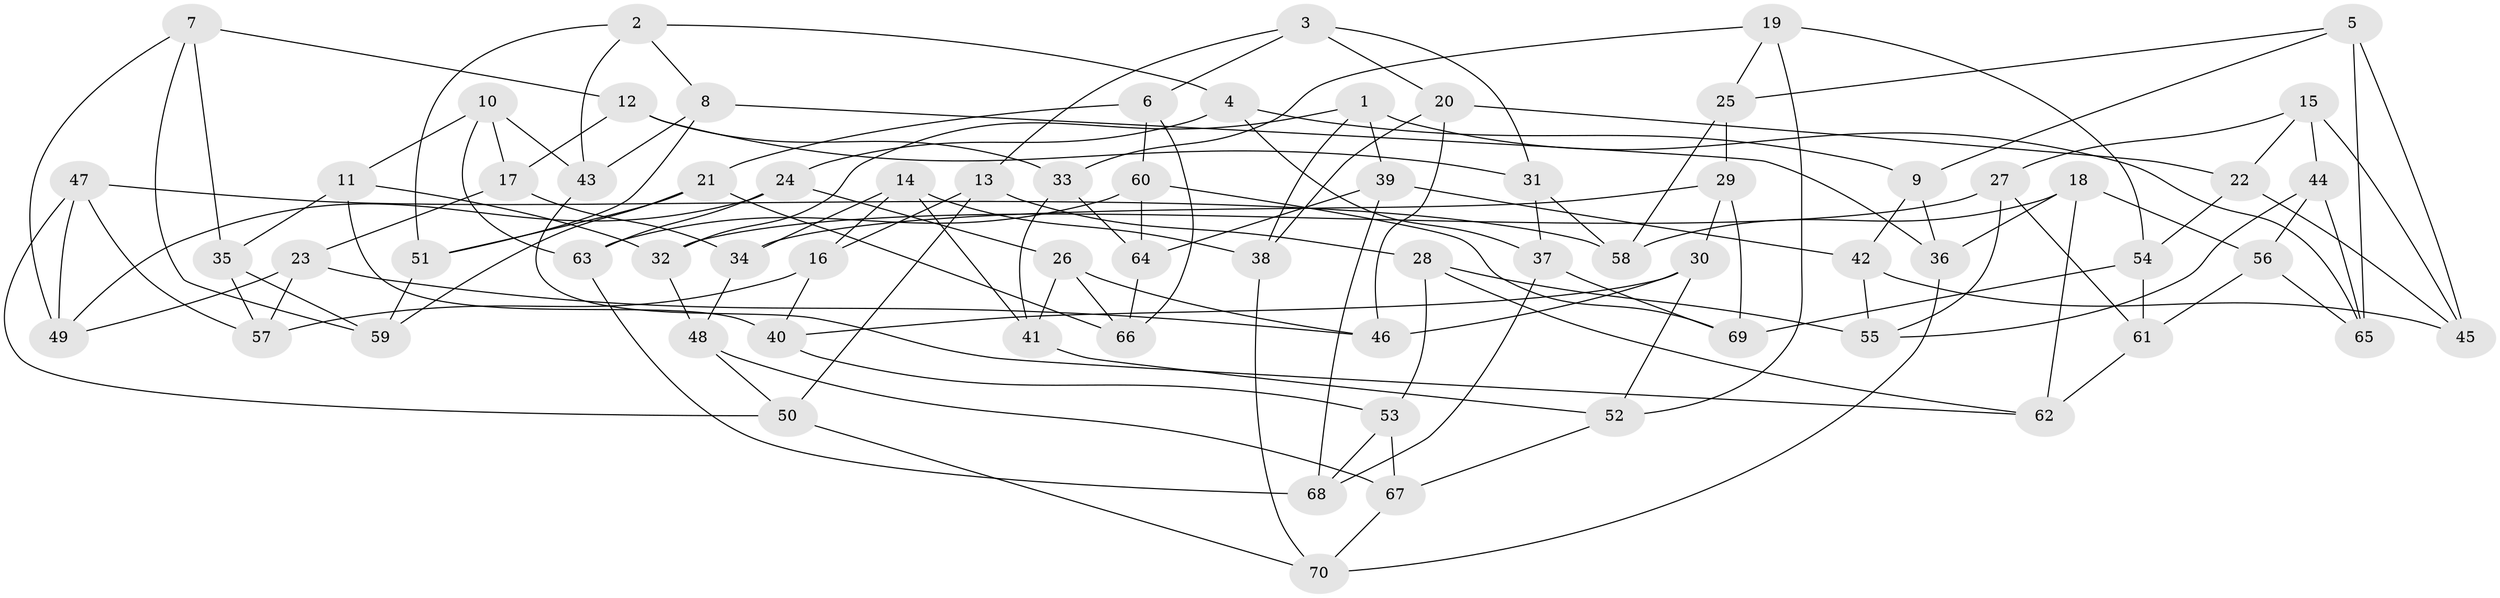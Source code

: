 // Generated by graph-tools (version 1.1) at 2025/26/03/09/25 03:26:55]
// undirected, 70 vertices, 140 edges
graph export_dot {
graph [start="1"]
  node [color=gray90,style=filled];
  1;
  2;
  3;
  4;
  5;
  6;
  7;
  8;
  9;
  10;
  11;
  12;
  13;
  14;
  15;
  16;
  17;
  18;
  19;
  20;
  21;
  22;
  23;
  24;
  25;
  26;
  27;
  28;
  29;
  30;
  31;
  32;
  33;
  34;
  35;
  36;
  37;
  38;
  39;
  40;
  41;
  42;
  43;
  44;
  45;
  46;
  47;
  48;
  49;
  50;
  51;
  52;
  53;
  54;
  55;
  56;
  57;
  58;
  59;
  60;
  61;
  62;
  63;
  64;
  65;
  66;
  67;
  68;
  69;
  70;
  1 -- 65;
  1 -- 38;
  1 -- 39;
  1 -- 32;
  2 -- 8;
  2 -- 4;
  2 -- 43;
  2 -- 51;
  3 -- 31;
  3 -- 6;
  3 -- 13;
  3 -- 20;
  4 -- 24;
  4 -- 9;
  4 -- 37;
  5 -- 65;
  5 -- 45;
  5 -- 9;
  5 -- 25;
  6 -- 60;
  6 -- 66;
  6 -- 21;
  7 -- 12;
  7 -- 49;
  7 -- 35;
  7 -- 59;
  8 -- 43;
  8 -- 51;
  8 -- 36;
  9 -- 36;
  9 -- 42;
  10 -- 63;
  10 -- 43;
  10 -- 11;
  10 -- 17;
  11 -- 35;
  11 -- 32;
  11 -- 40;
  12 -- 33;
  12 -- 31;
  12 -- 17;
  13 -- 16;
  13 -- 28;
  13 -- 50;
  14 -- 16;
  14 -- 34;
  14 -- 38;
  14 -- 41;
  15 -- 45;
  15 -- 27;
  15 -- 22;
  15 -- 44;
  16 -- 57;
  16 -- 40;
  17 -- 23;
  17 -- 34;
  18 -- 62;
  18 -- 36;
  18 -- 58;
  18 -- 56;
  19 -- 54;
  19 -- 33;
  19 -- 52;
  19 -- 25;
  20 -- 22;
  20 -- 46;
  20 -- 38;
  21 -- 59;
  21 -- 66;
  21 -- 51;
  22 -- 54;
  22 -- 45;
  23 -- 49;
  23 -- 57;
  23 -- 46;
  24 -- 63;
  24 -- 49;
  24 -- 26;
  25 -- 29;
  25 -- 58;
  26 -- 66;
  26 -- 46;
  26 -- 41;
  27 -- 61;
  27 -- 32;
  27 -- 55;
  28 -- 62;
  28 -- 55;
  28 -- 53;
  29 -- 34;
  29 -- 30;
  29 -- 69;
  30 -- 40;
  30 -- 52;
  30 -- 46;
  31 -- 37;
  31 -- 58;
  32 -- 48;
  33 -- 41;
  33 -- 64;
  34 -- 48;
  35 -- 59;
  35 -- 57;
  36 -- 70;
  37 -- 68;
  37 -- 69;
  38 -- 70;
  39 -- 64;
  39 -- 42;
  39 -- 68;
  40 -- 53;
  41 -- 52;
  42 -- 45;
  42 -- 55;
  43 -- 62;
  44 -- 55;
  44 -- 65;
  44 -- 56;
  47 -- 49;
  47 -- 50;
  47 -- 57;
  47 -- 58;
  48 -- 67;
  48 -- 50;
  50 -- 70;
  51 -- 59;
  52 -- 67;
  53 -- 68;
  53 -- 67;
  54 -- 61;
  54 -- 69;
  56 -- 65;
  56 -- 61;
  60 -- 69;
  60 -- 64;
  60 -- 63;
  61 -- 62;
  63 -- 68;
  64 -- 66;
  67 -- 70;
}
